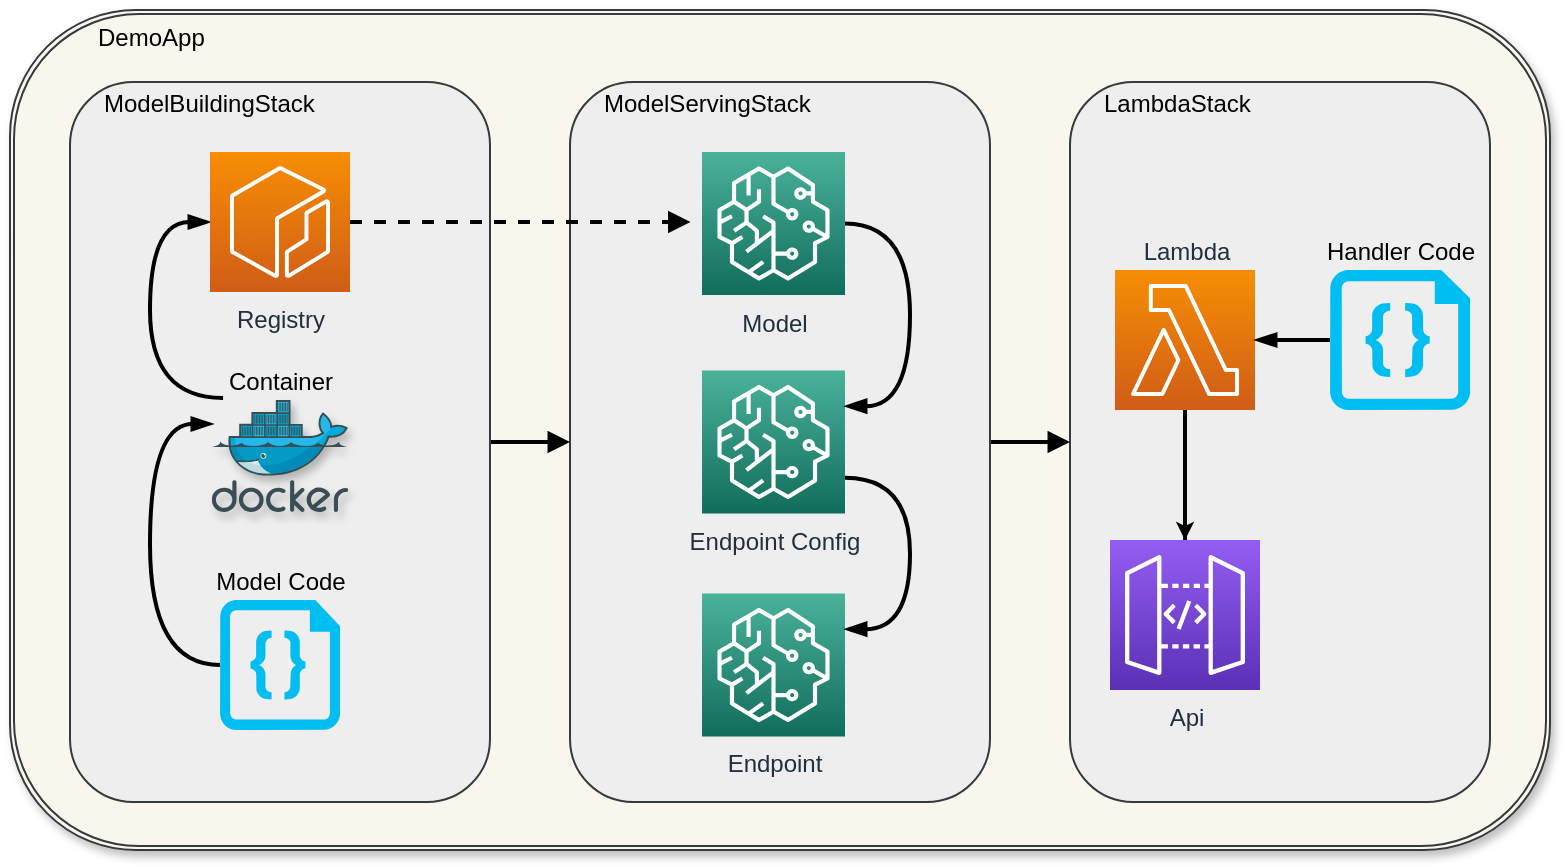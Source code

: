 <mxfile>
    <diagram id="q2Cbs21cbw6nmlhCZr5I" name="Page-1">
        <mxGraphModel dx="630" dy="799" grid="1" gridSize="10" guides="1" tooltips="1" connect="1" arrows="1" fold="1" page="1" pageScale="1" pageWidth="827" pageHeight="1169" math="0" shadow="0">
            <root>
                <mxCell id="0"/>
                <mxCell id="1" parent="0"/>
                <mxCell id="2" value="DemoApp" style="shape=ext;double=1;rounded=1;whiteSpace=wrap;html=1;fillColor=#f9f7ed;strokeColor=#36393d;shadow=1;verticalAlign=top;align=left;fontColor=#000000;spacingLeft=40;spacingTop=-2;" parent="1" vertex="1">
                    <mxGeometry x="60" y="290" width="770" height="420" as="geometry"/>
                </mxCell>
                <mxCell id="3" value="&lt;font color=&quot;#000000&quot;&gt;LambdaStack&lt;/font&gt;" style="whiteSpace=wrap;html=1;shadow=0;rounded=1;align=left;fillColor=#eeeeee;strokeColor=#36393d;verticalAlign=top;labelPosition=center;verticalLabelPosition=middle;horizontal=1;spacingLeft=15;spacingTop=-3;" parent="1" vertex="1">
                    <mxGeometry x="590" y="326" width="210" height="360" as="geometry"/>
                </mxCell>
                <mxCell id="19" style="edgeStyle=none;jumpStyle=none;html=1;exitX=1;exitY=0.5;exitDx=0;exitDy=0;entryX=0;entryY=0.5;entryDx=0;entryDy=0;shadow=0;fontColor=#000000;startArrow=none;startFill=0;endArrow=block;endFill=1;sourcePerimeterSpacing=74;targetPerimeterSpacing=53;strokeColor=#000000;strokeWidth=2;" edge="1" parent="1" source="4" target="3">
                    <mxGeometry relative="1" as="geometry"/>
                </mxCell>
                <mxCell id="4" value="&lt;font color=&quot;#000000&quot;&gt;ModelServingStack&lt;br&gt;&lt;/font&gt;" style="whiteSpace=wrap;html=1;shadow=0;rounded=1;align=left;fillColor=#eeeeee;strokeColor=#36393d;verticalAlign=top;labelPosition=center;verticalLabelPosition=middle;horizontal=1;spacingLeft=15;spacingTop=-3;" parent="1" vertex="1">
                    <mxGeometry x="340" y="326" width="210" height="360" as="geometry"/>
                </mxCell>
                <mxCell id="18" style="edgeStyle=none;jumpStyle=none;html=1;exitX=1;exitY=0.5;exitDx=0;exitDy=0;entryX=0;entryY=0.5;entryDx=0;entryDy=0;shadow=0;fontColor=#000000;startArrow=none;startFill=0;endArrow=block;endFill=1;sourcePerimeterSpacing=74;targetPerimeterSpacing=53;strokeColor=#000000;strokeWidth=2;" edge="1" parent="1" source="5" target="4">
                    <mxGeometry relative="1" as="geometry"/>
                </mxCell>
                <mxCell id="5" value="&lt;font color=&quot;#000000&quot;&gt;ModelBuildingStack&lt;/font&gt;" style="whiteSpace=wrap;html=1;shadow=0;rounded=1;align=left;fillColor=#eeeeee;strokeColor=#36393d;verticalAlign=top;labelPosition=center;verticalLabelPosition=middle;horizontal=1;spacingLeft=15;spacingTop=-3;" parent="1" vertex="1">
                    <mxGeometry x="90" y="326" width="210" height="360" as="geometry"/>
                </mxCell>
                <mxCell id="8" value="" style="edgeStyle=none;html=1;fontColor=#000000;" parent="1" source="6" target="7" edge="1">
                    <mxGeometry relative="1" as="geometry"/>
                </mxCell>
                <mxCell id="9" style="html=1;exitX=0.5;exitY=1;exitDx=0;exitDy=0;exitPerimeter=0;entryX=0.5;entryY=0;entryDx=0;entryDy=0;entryPerimeter=0;fontColor=#000000;fillColor=#f0a30a;strokeColor=#000000;targetPerimeterSpacing=10;sourcePerimeterSpacing=10;endArrow=none;endFill=0;startArrow=none;startFill=0;shadow=0;strokeWidth=2;jumpStyle=none;" parent="1" source="6" target="7" edge="1">
                    <mxGeometry relative="1" as="geometry"/>
                </mxCell>
                <mxCell id="6" value="Lambda" style="sketch=0;points=[[0,0,0],[0.25,0,0],[0.5,0,0],[0.75,0,0],[1,0,0],[0,1,0],[0.25,1,0],[0.5,1,0],[0.75,1,0],[1,1,0],[0,0.25,0],[0,0.5,0],[0,0.75,0],[1,0.25,0],[1,0.5,0],[1,0.75,0]];outlineConnect=0;fontColor=#232F3E;gradientColor=#F78E04;gradientDirection=north;fillColor=#D05C17;strokeColor=#ffffff;dashed=0;verticalLabelPosition=top;verticalAlign=bottom;align=center;html=1;fontSize=12;fontStyle=0;aspect=fixed;shape=mxgraph.aws4.resourceIcon;resIcon=mxgraph.aws4.lambda;rounded=1;shadow=0;labelPosition=center;" parent="1" vertex="1">
                    <mxGeometry x="612.5" y="420" width="70" height="70" as="geometry"/>
                </mxCell>
                <mxCell id="7" value="Api" style="sketch=0;points=[[0,0,0],[0.25,0,0],[0.5,0,0],[0.75,0,0],[1,0,0],[0,1,0],[0.25,1,0],[0.5,1,0],[0.75,1,0],[1,1,0],[0,0.25,0],[0,0.5,0],[0,0.75,0],[1,0.25,0],[1,0.5,0],[1,0.75,0]];outlineConnect=0;fontColor=#232F3E;gradientColor=#945DF2;gradientDirection=north;fillColor=#5A30B5;strokeColor=#ffffff;dashed=0;verticalLabelPosition=bottom;verticalAlign=top;align=center;html=1;fontSize=12;fontStyle=0;aspect=fixed;shape=mxgraph.aws4.resourceIcon;resIcon=mxgraph.aws4.api_gateway;rounded=1;shadow=0;" parent="1" vertex="1">
                    <mxGeometry x="610" y="555" width="75" height="75" as="geometry"/>
                </mxCell>
                <mxCell id="34" style="edgeStyle=orthogonalEdgeStyle;curved=1;jumpStyle=none;html=1;exitX=0;exitY=0.5;exitDx=0;exitDy=0;exitPerimeter=0;entryX=1;entryY=0.5;entryDx=0;entryDy=0;entryPerimeter=0;shadow=0;fontColor=#000000;startArrow=none;startFill=0;endArrow=blockThin;endFill=1;sourcePerimeterSpacing=10;targetPerimeterSpacing=10;strokeColor=#000000;strokeWidth=2;elbow=vertical;" edge="1" parent="1" source="10" target="6">
                    <mxGeometry relative="1" as="geometry"/>
                </mxCell>
                <mxCell id="10" value="Handler Code" style="verticalLabelPosition=top;html=1;verticalAlign=bottom;align=center;strokeColor=none;fillColor=#00BEF2;shape=mxgraph.azure.code_file;pointerEvents=1;rounded=1;shadow=0;fontColor=#000000;labelPosition=center;" parent="1" vertex="1">
                    <mxGeometry x="720" y="420" width="70" height="70" as="geometry"/>
                </mxCell>
                <mxCell id="12" value="Container" style="sketch=0;aspect=fixed;html=1;points=[];align=center;image;fontSize=12;image=img/lib/mscae/Docker.svg;rounded=1;shadow=1;fontColor=#000000;labelBackgroundColor=none;labelPosition=center;verticalLabelPosition=top;verticalAlign=bottom;" parent="1" vertex="1">
                    <mxGeometry x="160.86" y="485" width="68.29" height="56" as="geometry"/>
                </mxCell>
                <mxCell id="24" style="edgeStyle=none;jumpStyle=none;html=1;exitX=1;exitY=0.5;exitDx=0;exitDy=0;exitPerimeter=0;shadow=0;fontColor=#000000;startArrow=none;startFill=0;endArrow=block;endFill=1;sourcePerimeterSpacing=10;targetPerimeterSpacing=10;strokeColor=#000000;strokeWidth=2;dashed=1;" edge="1" parent="1" source="13">
                    <mxGeometry relative="1" as="geometry">
                        <mxPoint x="400.259" y="396" as="targetPoint"/>
                    </mxGeometry>
                </mxCell>
                <mxCell id="27" style="edgeStyle=orthogonalEdgeStyle;jumpStyle=none;html=1;exitX=0;exitY=0.5;exitDx=0;exitDy=0;exitPerimeter=0;shadow=0;fontColor=#000000;startArrow=blockThin;startFill=1;endArrow=none;endFill=0;sourcePerimeterSpacing=10;targetPerimeterSpacing=10;strokeColor=#000000;strokeWidth=2;elbow=vertical;curved=1;entryX=0.083;entryY=-0.018;entryDx=0;entryDy=0;entryPerimeter=0;" edge="1" parent="1" source="13" target="12">
                    <mxGeometry relative="1" as="geometry">
                        <Array as="points">
                            <mxPoint x="130" y="396"/>
                            <mxPoint x="130" y="484"/>
                        </Array>
                    </mxGeometry>
                </mxCell>
                <mxCell id="13" value="Registry" style="sketch=0;points=[[0,0,0],[0.25,0,0],[0.5,0,0],[0.75,0,0],[1,0,0],[0,1,0],[0.25,1,0],[0.5,1,0],[0.75,1,0],[1,1,0],[0,0.25,0],[0,0.5,0],[0,0.75,0],[1,0.25,0],[1,0.5,0],[1,0.75,0]];outlineConnect=0;fontColor=#232F3E;gradientColor=#F78E04;gradientDirection=north;fillColor=#D05C17;strokeColor=#ffffff;dashed=0;verticalLabelPosition=bottom;verticalAlign=top;align=center;html=1;fontSize=12;fontStyle=0;aspect=fixed;shape=mxgraph.aws4.resourceIcon;resIcon=mxgraph.aws4.ecr;rounded=1;shadow=0;" parent="1" vertex="1">
                    <mxGeometry x="160" y="361" width="70" height="70" as="geometry"/>
                </mxCell>
                <mxCell id="28" style="edgeStyle=orthogonalEdgeStyle;curved=1;jumpStyle=none;html=1;exitX=0;exitY=0.5;exitDx=0;exitDy=0;exitPerimeter=0;entryX=0.009;entryY=0.214;entryDx=0;entryDy=0;entryPerimeter=0;shadow=0;fontColor=#000000;startArrow=none;startFill=0;endArrow=blockThin;endFill=1;sourcePerimeterSpacing=10;targetPerimeterSpacing=10;strokeColor=#000000;strokeWidth=2;elbow=vertical;" edge="1" parent="1" source="14" target="12">
                    <mxGeometry relative="1" as="geometry">
                        <Array as="points">
                            <mxPoint x="130" y="618"/>
                            <mxPoint x="130" y="497"/>
                        </Array>
                    </mxGeometry>
                </mxCell>
                <mxCell id="14" value="Model Code" style="verticalLabelPosition=top;html=1;verticalAlign=bottom;align=center;strokeColor=none;fillColor=#00BEF2;shape=mxgraph.azure.code_file;pointerEvents=1;rounded=1;shadow=0;fontColor=#000000;labelPosition=center;" parent="1" vertex="1">
                    <mxGeometry x="165.01" y="585" width="60" height="65" as="geometry"/>
                </mxCell>
                <mxCell id="29" value="Endpoint" style="sketch=0;points=[[0,0,0],[0.25,0,0],[0.5,0,0],[0.75,0,0],[1,0,0],[0,1,0],[0.25,1,0],[0.5,1,0],[0.75,1,0],[1,1,0],[0,0.25,0],[0,0.5,0],[0,0.75,0],[1,0.25,0],[1,0.5,0],[1,0.75,0]];outlineConnect=0;fontColor=#232F3E;gradientColor=#4AB29A;gradientDirection=north;fillColor=#116D5B;strokeColor=#ffffff;dashed=0;verticalLabelPosition=bottom;verticalAlign=top;align=center;html=1;fontSize=12;fontStyle=0;aspect=fixed;shape=mxgraph.aws4.resourceIcon;resIcon=mxgraph.aws4.sagemaker;rounded=1;shadow=0;labelBackgroundColor=none;" vertex="1" parent="1">
                    <mxGeometry x="406" y="581.75" width="71.5" height="71.5" as="geometry"/>
                </mxCell>
                <mxCell id="33" style="edgeStyle=orthogonalEdgeStyle;curved=1;jumpStyle=none;html=1;exitX=1;exitY=0.75;exitDx=0;exitDy=0;exitPerimeter=0;entryX=1;entryY=0.25;entryDx=0;entryDy=0;entryPerimeter=0;shadow=0;fontColor=#000000;startArrow=none;startFill=0;endArrow=blockThin;endFill=1;sourcePerimeterSpacing=10;targetPerimeterSpacing=10;strokeColor=#000000;strokeWidth=2;elbow=vertical;" edge="1" parent="1" source="30" target="29">
                    <mxGeometry relative="1" as="geometry">
                        <Array as="points">
                            <mxPoint x="510" y="524"/>
                            <mxPoint x="510" y="600"/>
                        </Array>
                    </mxGeometry>
                </mxCell>
                <mxCell id="30" value="Endpoint Config" style="sketch=0;points=[[0,0,0],[0.25,0,0],[0.5,0,0],[0.75,0,0],[1,0,0],[0,1,0],[0.25,1,0],[0.5,1,0],[0.75,1,0],[1,1,0],[0,0.25,0],[0,0.5,0],[0,0.75,0],[1,0.25,0],[1,0.5,0],[1,0.75,0]];outlineConnect=0;fontColor=#232F3E;gradientColor=#4AB29A;gradientDirection=north;fillColor=#116D5B;strokeColor=#ffffff;dashed=0;verticalLabelPosition=bottom;verticalAlign=top;align=center;html=1;fontSize=12;fontStyle=0;aspect=fixed;shape=mxgraph.aws4.resourceIcon;resIcon=mxgraph.aws4.sagemaker;rounded=1;shadow=0;labelBackgroundColor=none;" vertex="1" parent="1">
                    <mxGeometry x="406" y="470.25" width="71.5" height="71.5" as="geometry"/>
                </mxCell>
                <mxCell id="32" style="edgeStyle=orthogonalEdgeStyle;curved=1;jumpStyle=none;html=1;exitX=1;exitY=0.5;exitDx=0;exitDy=0;exitPerimeter=0;entryX=1;entryY=0.25;entryDx=0;entryDy=0;entryPerimeter=0;shadow=0;fontColor=#000000;startArrow=none;startFill=0;endArrow=blockThin;endFill=1;sourcePerimeterSpacing=10;targetPerimeterSpacing=10;strokeColor=#000000;strokeWidth=2;elbow=vertical;" edge="1" parent="1" source="31" target="30">
                    <mxGeometry relative="1" as="geometry">
                        <Array as="points">
                            <mxPoint x="510" y="397"/>
                            <mxPoint x="510" y="488"/>
                        </Array>
                    </mxGeometry>
                </mxCell>
                <mxCell id="31" value="Model" style="sketch=0;points=[[0,0,0],[0.25,0,0],[0.5,0,0],[0.75,0,0],[1,0,0],[0,1,0],[0.25,1,0],[0.5,1,0],[0.75,1,0],[1,1,0],[0,0.25,0],[0,0.5,0],[0,0.75,0],[1,0.25,0],[1,0.5,0],[1,0.75,0]];outlineConnect=0;fontColor=#232F3E;gradientColor=#4AB29A;gradientDirection=north;fillColor=#116D5B;strokeColor=#ffffff;dashed=0;verticalLabelPosition=bottom;verticalAlign=top;align=center;html=1;fontSize=12;fontStyle=0;aspect=fixed;shape=mxgraph.aws4.resourceIcon;resIcon=mxgraph.aws4.sagemaker;rounded=1;shadow=0;labelBackgroundColor=none;" vertex="1" parent="1">
                    <mxGeometry x="406" y="361" width="71.5" height="71.5" as="geometry"/>
                </mxCell>
            </root>
        </mxGraphModel>
    </diagram>
</mxfile>
